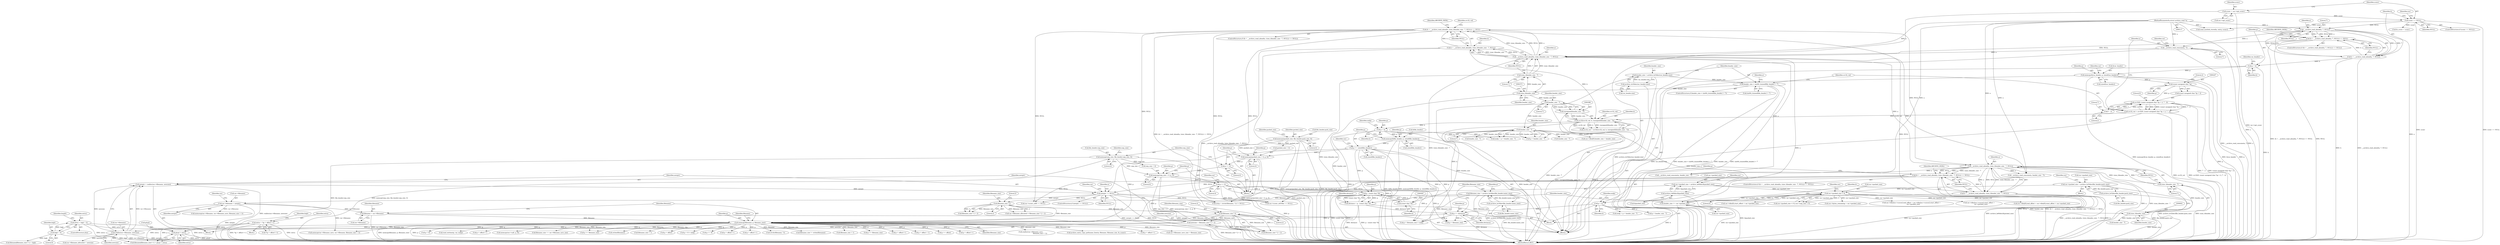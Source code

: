 digraph "0_libarchive_bfcfe6f04ed20db2504db8a254d1f40a1d84eb28_0@array" {
"1000919" [label="(Call,p[cp] + extra)"];
"1000700" [label="(Call,memcpy(filename, p, filename_size))"];
"1000695" [label="(Call,filename = rar->filename)"];
"1000685" [label="(Call,rar->filename = newptr)"];
"1000672" [label="(Call,newptr == NULL)"];
"1000664" [label="(Call,newptr = realloc(rar->filename, newsize))"];
"1000666" [label="(Call,realloc(rar->filename, newsize))"];
"1000657" [label="(Call,newsize = filename_size * 2 + 2)"];
"1000660" [label="(Call,filename_size * 2)"];
"1000650" [label="(Call,filename_size * 2)"];
"1000622" [label="(Call,filename_size = archive_le16dec(file_header.name_size))"];
"1000624" [label="(Call,archive_le16dec(file_header.name_size))"];
"1000366" [label="(Call,(h = __archive_read_ahead(a, (size_t)header_size - 7, NULL)) == NULL)"];
"1000367" [label="(Call,h = __archive_read_ahead(a, (size_t)header_size - 7, NULL))"];
"1000369" [label="(Call,__archive_read_ahead(a, (size_t)header_size - 7, NULL))"];
"1000253" [label="(Call,__archive_read_consume(a, 7))"];
"1000192" [label="(Call,__archive_read_ahead(a, 7, NULL))"];
"1000118" [label="(MethodParameterIn,struct archive_read *a)"];
"1000159" [label="(Call,sconv == NULL)"];
"1000153" [label="(Call,sconv = rar->opt_sconv)"];
"1000371" [label="(Call,(size_t)header_size - 7)"];
"1000372" [label="(Call,(size_t)header_size)"];
"1000223" [label="(Call,header_size < (int64_t)sizeof(file_header) + 7)"];
"1000216" [label="(Call,header_size = archive_le16dec(rar_header.size))"];
"1000218" [label="(Call,archive_le16dec(rar_header.size))"];
"1000189" [label="(Call,(h = __archive_read_ahead(a, 7, NULL)) == NULL)"];
"1000190" [label="(Call,h = __archive_read_ahead(a, 7, NULL))"];
"1000595" [label="(Call,(h = __archive_read_ahead(a, (size_t)header_size - 7, NULL)) == NULL)"];
"1000596" [label="(Call,h = __archive_read_ahead(a, (size_t)header_size - 7, NULL))"];
"1000598" [label="(Call,__archive_read_ahead(a, (size_t)header_size - 7, NULL))"];
"1000600" [label="(Call,(size_t)header_size - 7)"];
"1000601" [label="(Call,(size_t)header_size)"];
"1000589" [label="(Call,header_size += rar->packed_size)"];
"1000549" [label="(Call,rar->packed_size < 0)"];
"1000515" [label="(Call,rar->packed_size = archive_le64dec(&packed_size))"];
"1000519" [label="(Call,archive_le64dec(&packed_size))"];
"1000531" [label="(Call,rar->packed_size = archive_le32dec(file_header.pack_size))"];
"1000535" [label="(Call,archive_le32dec(file_header.pack_size))"];
"1000416" [label="(Call,header_size - 7)"];
"1000387" [label="(Call,header_size - 7)"];
"1000512" [label="(Call,p += 4)"];
"1000506" [label="(Call,memcpy(unp_size + 4, p, 4))"];
"1000500" [label="(Call,memcpy(unp_size, file_header.unp_size, 4))"];
"1000497" [label="(Call,p += 4)"];
"1000491" [label="(Call,memcpy(packed_size + 4, p, 4))"];
"1000485" [label="(Call,memcpy(packed_size, file_header.pack_size, 4))"];
"1000425" [label="(Call,p += sizeof(file_header))"];
"1000419" [label="(Call,memcpy(&file_header, p, sizeof(file_header)))"];
"1000409" [label="(Call,p = h)"];
"1000382" [label="(Call,crc32(crc32_val, h, (unsigned)(header_size - 7)))"];
"1000241" [label="(Call,crc32_val = crc32(0, (const unsigned char *)p + 2, 7 - 2))"];
"1000243" [label="(Call,crc32(0, (const unsigned char *)p + 2, 7 - 2))"];
"1000246" [label="(Call,(const unsigned char *)p)"];
"1000202" [label="(Call,memcpy(&rar_header, p, sizeof(rar_header)))"];
"1000199" [label="(Call,p = h)"];
"1000250" [label="(Call,7 - 2)"];
"1000385" [label="(Call,(unsigned)(header_size - 7))"];
"1000619" [label="(Call,p += distance)"];
"1000582" [label="(Call,distance = p - (const char *)h)"];
"1000584" [label="(Call,p - (const char *)h)"];
"1000586" [label="(Call,(const char *)h)"];
"1000609" [label="(Call,p = h)"];
"1000883" [label="(Call,extra = high = 0)"];
"1000885" [label="(Call,high = 0)"];
"1000870" [label="(Call,extra = *(p + offset++))"];
"1000519" [label="(Call,archive_le64dec(&packed_size))"];
"1000953" [label="(Call,rar->sconv_utf16be == NULL)"];
"1000666" [label="(Call,realloc(rar->filename, newsize))"];
"1000498" [label="(Identifier,p)"];
"1000195" [label="(Identifier,NULL)"];
"1000600" [label="(Call,(size_t)header_size - 7)"];
"1000204" [label="(Identifier,rar_header)"];
"1000622" [label="(Call,filename_size = archive_le16dec(file_header.name_size))"];
"1000414" [label="(Call,p + header_size - 7)"];
"1000431" [label="(Identifier,rar)"];
"1000869" [label="(Block,)"];
"1000706" [label="(Identifier,filename)"];
"1000583" [label="(Identifier,distance)"];
"1000775" [label="(Call,p + offset++)"];
"1001090" [label="(Call,memcmp(rar->filename, rar->filename_save, filename_size + 1))"];
"1000225" [label="(Call,(int64_t)sizeof(file_header) + 7)"];
"1000382" [label="(Call,crc32(crc32_val, h, (unsigned)(header_size - 7)))"];
"1001103" [label="(Call,header_size - 7)"];
"1000649" [label="(Call,filename_size * 2 + 2)"];
"1000884" [label="(Identifier,extra)"];
"1000604" [label="(Literal,7)"];
"1000883" [label="(Call,extra = high = 0)"];
"1001067" [label="(Call,strchr(filename, '\\'))"];
"1000717" [label="(Call,filename_size != strlen(filename))"];
"1000659" [label="(Call,filename_size * 2 + 2)"];
"1000653" [label="(Literal,2)"];
"1000251" [label="(Literal,7)"];
"1001266" [label="(Call,filename_size + 1)"];
"1000665" [label="(Identifier,newptr)"];
"1000196" [label="(Identifier,NULL)"];
"1000248" [label="(Identifier,p)"];
"1000585" [label="(Identifier,p)"];
"1000242" [label="(Identifier,crc32_val)"];
"1000194" [label="(Literal,7)"];
"1000219" [label="(Call,rar_header.size)"];
"1001055" [label="(Call,p += filename_size)"];
"1000198" [label="(Identifier,ARCHIVE_FATAL)"];
"1000580" [label="(Block,)"];
"1000882" [label="(ControlStructure,else)"];
"1000423" [label="(Call,sizeof(file_header))"];
"1000624" [label="(Call,archive_le16dec(file_header.name_size))"];
"1000260" [label="(Identifier,rar)"];
"1000603" [label="(Identifier,header_size)"];
"1000524" [label="(Identifier,rar)"];
"1000419" [label="(Call,memcpy(&file_header, p, sizeof(file_header)))"];
"1000823" [label="(Call,p + offset++)"];
"1000417" [label="(Identifier,header_size)"];
"1000388" [label="(Identifier,header_size)"];
"1000835" [label="(Call,p + offset + 1)"];
"1000689" [label="(Identifier,newptr)"];
"1000490" [label="(Literal,4)"];
"1000253" [label="(Call,__archive_read_consume(a, 7))"];
"1000188" [label="(ControlStructure,if ((h = __archive_read_ahead(a, 7, NULL)) == NULL))"];
"1000485" [label="(Call,memcpy(packed_size, file_header.pack_size, 4))"];
"1001007" [label="(Call,p += offset)"];
"1001075" [label="(Call,p += filename_size)"];
"1000654" [label="(Block,)"];
"1000870" [label="(Call,extra = *(p + offset++))"];
"1000596" [label="(Call,h = __archive_read_ahead(a, (size_t)header_size - 7, NULL))"];
"1000384" [label="(Identifier,h)"];
"1001674" [label="(Call,archive_entry_copy_pathname_l(entry, filename, filename_size, fn_sconv))"];
"1000377" [label="(Identifier,NULL)"];
"1000749" [label="(Call,p + offset++)"];
"1000154" [label="(Identifier,sconv)"];
"1000224" [label="(Identifier,header_size)"];
"1000700" [label="(Call,memcpy(filename, p, filename_size))"];
"1000368" [label="(Identifier,h)"];
"1000692" [label="(Identifier,rar)"];
"1000387" [label="(Call,header_size - 7)"];
"1000549" [label="(Call,rar->packed_size < 0)"];
"1000427" [label="(Call,sizeof(file_header))"];
"1001279" [label="(Call,rar->filename_save_size = filename_size)"];
"1001360" [label="(Call,p + 8)"];
"1000367" [label="(Call,h = __archive_read_ahead(a, (size_t)header_size - 7, NULL))"];
"1000595" [label="(Call,(h = __archive_read_ahead(a, (size_t)header_size - 7, NULL)) == NULL)"];
"1000530" [label="(Block,)"];
"1000594" [label="(ControlStructure,if ((h = __archive_read_ahead(a, (size_t)header_size - 7, NULL)) == NULL))"];
"1000243" [label="(Call,crc32(0, (const unsigned char *)p + 2, 7 - 2))"];
"1000222" [label="(ControlStructure,if (header_size < (int64_t)sizeof(file_header) + 7))"];
"1000121" [label="(Block,)"];
"1000651" [label="(Identifier,filename_size)"];
"1000193" [label="(Identifier,a)"];
"1000878" [label="(Identifier,high)"];
"1000492" [label="(Call,packed_size + 4)"];
"1000687" [label="(Identifier,rar)"];
"1000616" [label="(Call,header_size - 7)"];
"1000588" [label="(Identifier,h)"];
"1001754" [label="(MethodReturn,RET)"];
"1000502" [label="(Call,file_header.unp_size)"];
"1000520" [label="(Call,&packed_size)"];
"1000584" [label="(Call,p - (const char *)h)"];
"1000496" [label="(Literal,4)"];
"1000486" [label="(Identifier,packed_size)"];
"1000216" [label="(Call,header_size = archive_le16dec(rar_header.size))"];
"1000508" [label="(Identifier,unp_size)"];
"1000664" [label="(Call,newptr = realloc(rar->filename, newsize))"];
"1000516" [label="(Call,rar->packed_size)"];
"1000690" [label="(Call,rar->filename_allocated = newsize)"];
"1000372" [label="(Call,(size_t)header_size)"];
"1000510" [label="(Identifier,p)"];
"1000623" [label="(Identifier,filename_size)"];
"1000536" [label="(Call,file_header.pack_size)"];
"1000512" [label="(Call,p += 4)"];
"1000805" [label="(Call,p + offset++)"];
"1000673" [label="(Identifier,newptr)"];
"1000702" [label="(Identifier,p)"];
"1000375" [label="(Literal,7)"];
"1001433" [label="(Call,rar->dbo[0].start_offset + rar->packed_size)"];
"1000532" [label="(Call,rar->packed_size)"];
"1000161" [label="(Identifier,NULL)"];
"1000619" [label="(Call,p += distance)"];
"1001064" [label="(Call,(strp = strchr(filename, '\\')) != NULL)"];
"1000548" [label="(Call,rar->packed_size < 0 || rar->unp_size < 0)"];
"1000652" [label="(Literal,2)"];
"1000531" [label="(Call,rar->packed_size = archive_le32dec(file_header.pack_size))"];
"1000606" [label="(Identifier,NULL)"];
"1000370" [label="(Identifier,a)"];
"1000514" [label="(Literal,4)"];
"1000620" [label="(Identifier,p)"];
"1000374" [label="(Identifier,header_size)"];
"1000155" [label="(Call,rar->opt_sconv)"];
"1000250" [label="(Call,7 - 2)"];
"1000203" [label="(Call,&rar_header)"];
"1001269" [label="(Call,memcpy(rar->filename_save, rar->filename, filename_size + 1))"];
"1000484" [label="(Block,)"];
"1000613" [label="(Identifier,endp)"];
"1000191" [label="(Identifier,h)"];
"1000861" [label="(Call,p + offset++)"];
"1000612" [label="(Call,endp = p + header_size - 7)"];
"1000685" [label="(Call,rar->filename = newptr)"];
"1000695" [label="(Call,filename = rar->filename)"];
"1000192" [label="(Call,__archive_read_ahead(a, 7, NULL))"];
"1000608" [label="(Identifier,ARCHIVE_FATAL)"];
"1000511" [label="(Literal,4)"];
"1000614" [label="(Call,p + header_size - 7)"];
"1000383" [label="(Identifier,crc32_val)"];
"1000650" [label="(Call,filename_size * 2)"];
"1000513" [label="(Identifier,p)"];
"1000206" [label="(Call,sizeof(rar_header))"];
"1000597" [label="(Identifier,h)"];
"1001312" [label="(Call,rar->dbo[0].header_size = header_size)"];
"1000908" [label="(Call,filename[filename_size++] = high)"];
"1000153" [label="(Call,sconv = rar->opt_sconv)"];
"1001013" [label="(Call,rar->sconv_utf8 == NULL)"];
"1000611" [label="(Identifier,h)"];
"1000661" [label="(Identifier,filename_size)"];
"1000703" [label="(Identifier,filename_size)"];
"1000701" [label="(Identifier,filename)"];
"1000663" [label="(Literal,2)"];
"1001262" [label="(Call,realloc(rar->filename_save,\n                                       filename_size + 1))"];
"1000667" [label="(Call,rar->filename)"];
"1000418" [label="(Literal,7)"];
"1000569" [label="(Call,rar->bytes_remaining = rar->packed_size)"];
"1000411" [label="(Identifier,h)"];
"1000158" [label="(ControlStructure,if (sconv == NULL))"];
"1000886" [label="(Identifier,high)"];
"1000872" [label="(Call,*(p + offset++))"];
"1001101" [label="(Call,__archive_read_consume(a, header_size - 7))"];
"1000218" [label="(Call,archive_le16dec(rar_header.size))"];
"1000914" [label="(Call,filename[filename_size++] = p[cp] + extra)"];
"1000380" [label="(Call,crc32_val = crc32(crc32_val, h, (unsigned)(header_size - 7)))"];
"1000672" [label="(Call,newptr == NULL)"];
"1000582" [label="(Call,distance = p - (const char *)h)"];
"1000365" [label="(ControlStructure,if ((h = __archive_read_ahead(a, (size_t)header_size - 7, NULL)) == NULL))"];
"1000245" [label="(Call,(const unsigned char *)p + 2)"];
"1001392" [label="(Call,read_exttime(p, rar, endp))"];
"1000645" [label="(Call,rar->filename_allocated < filename_size * 2 + 2)"];
"1000686" [label="(Call,rar->filename)"];
"1000629" [label="(Call,p + filename_size > endp)"];
"1000371" [label="(Call,(size_t)header_size - 7)"];
"1000920" [label="(Call,p[cp])"];
"1000235" [label="(Identifier,a)"];
"1000507" [label="(Call,unp_size + 4)"];
"1001409" [label="(Call,header_size - 7)"];
"1000118" [label="(MethodParameterIn,struct archive_read *a)"];
"1000420" [label="(Call,&file_header)"];
"1000873" [label="(Call,p + offset++)"];
"1000376" [label="(Identifier,NULL)"];
"1000885" [label="(Call,high = 0)"];
"1001374" [label="(Call,memcpy(rar->salt, p, 8))"];
"1000200" [label="(Identifier,p)"];
"1001216" [label="(Call,rar->dbo[rar->cursor].end_offset = rar->dbo[rar->cursor].start_offset +\n        rar->packed_size)"];
"1000662" [label="(Literal,2)"];
"1000630" [label="(Call,p + filename_size)"];
"1000369" [label="(Call,__archive_read_ahead(a, (size_t)header_size - 7, NULL))"];
"1000249" [label="(Literal,2)"];
"1000410" [label="(Identifier,p)"];
"1000244" [label="(Literal,0)"];
"1000426" [label="(Identifier,p)"];
"1001084" [label="(Call,filename_size == rar->filename_save_size)"];
"1001226" [label="(Call,rar->dbo[rar->cursor].start_offset +\n        rar->packed_size)"];
"1000487" [label="(Call,file_header.pack_size)"];
"1000166" [label="(Identifier,rar)"];
"1000500" [label="(Call,memcpy(unp_size, file_header.unp_size, 4))"];
"1000625" [label="(Call,file_header.name_size)"];
"1000601" [label="(Call,(size_t)header_size)"];
"1000631" [label="(Identifier,p)"];
"1000505" [label="(Literal,4)"];
"1000409" [label="(Call,p = h)"];
"1000389" [label="(Literal,7)"];
"1000246" [label="(Call,(const unsigned char *)p)"];
"1000190" [label="(Call,h = __archive_read_ahead(a, 7, NULL))"];
"1000416" [label="(Call,header_size - 7)"];
"1001425" [label="(Call,rar->dbo[0].end_offset = rar->dbo[0].start_offset + rar->packed_size)"];
"1001407" [label="(Call,__archive_read_consume(a, header_size - 7))"];
"1000379" [label="(Identifier,ARCHIVE_FATAL)"];
"1000160" [label="(Identifier,sconv)"];
"1000871" [label="(Identifier,extra)"];
"1000425" [label="(Call,p += sizeof(file_header))"];
"1000241" [label="(Call,crc32_val = crc32(0, (const unsigned char *)p + 2, 7 - 2))"];
"1000223" [label="(Call,header_size < (int64_t)sizeof(file_header) + 7)"];
"1000381" [label="(Identifier,crc32_val)"];
"1000719" [label="(Call,strlen(filename))"];
"1000590" [label="(Identifier,header_size)"];
"1000413" [label="(Identifier,endp)"];
"1000674" [label="(Identifier,NULL)"];
"1000556" [label="(Identifier,rar)"];
"1000541" [label="(Identifier,rar)"];
"1000670" [label="(Identifier,newsize)"];
"1000517" [label="(Identifier,rar)"];
"1001276" [label="(Call,filename_size + 1)"];
"1000846" [label="(Call,p + offset)"];
"1000610" [label="(Identifier,p)"];
"1000495" [label="(Identifier,p)"];
"1000589" [label="(Call,header_size += rar->packed_size)"];
"1000255" [label="(Literal,7)"];
"1001359" [label="(Call,p + 8 > endp)"];
"1000671" [label="(ControlStructure,if (newptr == NULL))"];
"1000535" [label="(Call,archive_le32dec(file_header.pack_size))"];
"1000506" [label="(Call,memcpy(unp_size + 4, p, 4))"];
"1000201" [label="(Identifier,h)"];
"1000887" [label="(Literal,0)"];
"1000657" [label="(Call,newsize = filename_size * 2 + 2)"];
"1000553" [label="(Literal,0)"];
"1000412" [label="(Call,endp = p + header_size - 7)"];
"1000515" [label="(Call,rar->packed_size = archive_le64dec(&packed_size))"];
"1000202" [label="(Call,memcpy(&rar_header, p, sizeof(rar_header)))"];
"1000550" [label="(Call,rar->packed_size)"];
"1000919" [label="(Call,p[cp] + extra)"];
"1000598" [label="(Call,__archive_read_ahead(a, (size_t)header_size - 7, NULL))"];
"1000199" [label="(Call,p = h)"];
"1000491" [label="(Call,memcpy(packed_size + 4, p, 4))"];
"1000205" [label="(Identifier,p)"];
"1000605" [label="(Identifier,NULL)"];
"1000696" [label="(Identifier,filename)"];
"1000658" [label="(Identifier,newsize)"];
"1001380" [label="(Call,p += 8)"];
"1000609" [label="(Call,p = h)"];
"1000586" [label="(Call,(const char *)h)"];
"1000493" [label="(Identifier,packed_size)"];
"1001727" [label="(Call,read_symlink_stored(a, entry, sconv))"];
"1000660" [label="(Call,filename_size * 2)"];
"1000679" [label="(Identifier,a)"];
"1000210" [label="(Identifier,rar)"];
"1000599" [label="(Identifier,a)"];
"1000591" [label="(Call,rar->packed_size)"];
"1000501" [label="(Identifier,unp_size)"];
"1000497" [label="(Call,p += 4)"];
"1000159" [label="(Call,sconv == NULL)"];
"1000217" [label="(Identifier,header_size)"];
"1000252" [label="(Literal,2)"];
"1000366" [label="(Call,(h = __archive_read_ahead(a, (size_t)header_size - 7, NULL)) == NULL)"];
"1000254" [label="(Identifier,a)"];
"1001060" [label="(Call,fn_sconv = sconv)"];
"1000621" [label="(Identifier,distance)"];
"1000189" [label="(Call,(h = __archive_read_ahead(a, 7, NULL)) == NULL)"];
"1000385" [label="(Call,(unsigned)(header_size - 7))"];
"1000889" [label="(Identifier,length)"];
"1000697" [label="(Call,rar->filename)"];
"1000499" [label="(Literal,4)"];
"1000923" [label="(Identifier,extra)"];
"1000422" [label="(Identifier,p)"];
"1000919" -> "1000914"  [label="AST: "];
"1000919" -> "1000923"  [label="CFG: "];
"1000920" -> "1000919"  [label="AST: "];
"1000923" -> "1000919"  [label="AST: "];
"1000914" -> "1000919"  [label="CFG: "];
"1000919" -> "1001754"  [label="DDG: p[cp]"];
"1000919" -> "1001754"  [label="DDG: extra"];
"1000700" -> "1000919"  [label="DDG: p"];
"1000883" -> "1000919"  [label="DDG: extra"];
"1000870" -> "1000919"  [label="DDG: extra"];
"1000700" -> "1000121"  [label="AST: "];
"1000700" -> "1000703"  [label="CFG: "];
"1000701" -> "1000700"  [label="AST: "];
"1000702" -> "1000700"  [label="AST: "];
"1000703" -> "1000700"  [label="AST: "];
"1000706" -> "1000700"  [label="CFG: "];
"1000700" -> "1001754"  [label="DDG: memcpy(filename, p, filename_size)"];
"1000700" -> "1001754"  [label="DDG: p"];
"1000695" -> "1000700"  [label="DDG: filename"];
"1000512" -> "1000700"  [label="DDG: p"];
"1000425" -> "1000700"  [label="DDG: p"];
"1000619" -> "1000700"  [label="DDG: p"];
"1000650" -> "1000700"  [label="DDG: filename_size"];
"1000660" -> "1000700"  [label="DDG: filename_size"];
"1000700" -> "1000717"  [label="DDG: filename_size"];
"1000700" -> "1000719"  [label="DDG: filename"];
"1000700" -> "1000749"  [label="DDG: p"];
"1000700" -> "1000775"  [label="DDG: p"];
"1000700" -> "1000805"  [label="DDG: p"];
"1000700" -> "1000823"  [label="DDG: p"];
"1000700" -> "1000835"  [label="DDG: p"];
"1000700" -> "1000846"  [label="DDG: p"];
"1000700" -> "1000861"  [label="DDG: p"];
"1000700" -> "1000873"  [label="DDG: p"];
"1000700" -> "1000914"  [label="DDG: p"];
"1000700" -> "1001007"  [label="DDG: p"];
"1000700" -> "1001055"  [label="DDG: p"];
"1000700" -> "1001067"  [label="DDG: filename"];
"1000700" -> "1001075"  [label="DDG: filename_size"];
"1000700" -> "1001075"  [label="DDG: p"];
"1000700" -> "1001084"  [label="DDG: filename_size"];
"1000700" -> "1001262"  [label="DDG: filename_size"];
"1000700" -> "1001266"  [label="DDG: filename_size"];
"1000700" -> "1001269"  [label="DDG: filename_size"];
"1000700" -> "1001276"  [label="DDG: filename_size"];
"1000700" -> "1001279"  [label="DDG: filename_size"];
"1000700" -> "1001359"  [label="DDG: p"];
"1000700" -> "1001360"  [label="DDG: p"];
"1000700" -> "1001374"  [label="DDG: p"];
"1000700" -> "1001380"  [label="DDG: p"];
"1000700" -> "1001392"  [label="DDG: p"];
"1000700" -> "1001674"  [label="DDG: filename_size"];
"1000695" -> "1000121"  [label="AST: "];
"1000695" -> "1000697"  [label="CFG: "];
"1000696" -> "1000695"  [label="AST: "];
"1000697" -> "1000695"  [label="AST: "];
"1000701" -> "1000695"  [label="CFG: "];
"1000695" -> "1001754"  [label="DDG: rar->filename"];
"1000685" -> "1000695"  [label="DDG: rar->filename"];
"1000685" -> "1000654"  [label="AST: "];
"1000685" -> "1000689"  [label="CFG: "];
"1000686" -> "1000685"  [label="AST: "];
"1000689" -> "1000685"  [label="AST: "];
"1000692" -> "1000685"  [label="CFG: "];
"1000685" -> "1001754"  [label="DDG: newptr"];
"1000672" -> "1000685"  [label="DDG: newptr"];
"1000685" -> "1001090"  [label="DDG: rar->filename"];
"1000685" -> "1001269"  [label="DDG: rar->filename"];
"1000672" -> "1000671"  [label="AST: "];
"1000672" -> "1000674"  [label="CFG: "];
"1000673" -> "1000672"  [label="AST: "];
"1000674" -> "1000672"  [label="AST: "];
"1000679" -> "1000672"  [label="CFG: "];
"1000687" -> "1000672"  [label="CFG: "];
"1000672" -> "1001754"  [label="DDG: newptr == NULL"];
"1000672" -> "1001754"  [label="DDG: NULL"];
"1000672" -> "1001754"  [label="DDG: newptr"];
"1000664" -> "1000672"  [label="DDG: newptr"];
"1000366" -> "1000672"  [label="DDG: NULL"];
"1000595" -> "1000672"  [label="DDG: NULL"];
"1000672" -> "1000953"  [label="DDG: NULL"];
"1000672" -> "1001013"  [label="DDG: NULL"];
"1000672" -> "1001064"  [label="DDG: NULL"];
"1000664" -> "1000654"  [label="AST: "];
"1000664" -> "1000666"  [label="CFG: "];
"1000665" -> "1000664"  [label="AST: "];
"1000666" -> "1000664"  [label="AST: "];
"1000673" -> "1000664"  [label="CFG: "];
"1000664" -> "1001754"  [label="DDG: realloc(rar->filename, newsize)"];
"1000666" -> "1000664"  [label="DDG: rar->filename"];
"1000666" -> "1000664"  [label="DDG: newsize"];
"1000666" -> "1000670"  [label="CFG: "];
"1000667" -> "1000666"  [label="AST: "];
"1000670" -> "1000666"  [label="AST: "];
"1000666" -> "1001754"  [label="DDG: newsize"];
"1000666" -> "1001754"  [label="DDG: rar->filename"];
"1000657" -> "1000666"  [label="DDG: newsize"];
"1000666" -> "1000690"  [label="DDG: newsize"];
"1000657" -> "1000654"  [label="AST: "];
"1000657" -> "1000659"  [label="CFG: "];
"1000658" -> "1000657"  [label="AST: "];
"1000659" -> "1000657"  [label="AST: "];
"1000665" -> "1000657"  [label="CFG: "];
"1000657" -> "1001754"  [label="DDG: filename_size * 2 + 2"];
"1000660" -> "1000657"  [label="DDG: filename_size"];
"1000660" -> "1000657"  [label="DDG: 2"];
"1000660" -> "1000659"  [label="AST: "];
"1000660" -> "1000662"  [label="CFG: "];
"1000661" -> "1000660"  [label="AST: "];
"1000662" -> "1000660"  [label="AST: "];
"1000663" -> "1000660"  [label="CFG: "];
"1000660" -> "1001754"  [label="DDG: filename_size"];
"1000660" -> "1000659"  [label="DDG: filename_size"];
"1000660" -> "1000659"  [label="DDG: 2"];
"1000650" -> "1000660"  [label="DDG: filename_size"];
"1000650" -> "1000649"  [label="AST: "];
"1000650" -> "1000652"  [label="CFG: "];
"1000651" -> "1000650"  [label="AST: "];
"1000652" -> "1000650"  [label="AST: "];
"1000653" -> "1000650"  [label="CFG: "];
"1000650" -> "1000645"  [label="DDG: filename_size"];
"1000650" -> "1000645"  [label="DDG: 2"];
"1000650" -> "1000649"  [label="DDG: filename_size"];
"1000650" -> "1000649"  [label="DDG: 2"];
"1000622" -> "1000650"  [label="DDG: filename_size"];
"1000622" -> "1000121"  [label="AST: "];
"1000622" -> "1000624"  [label="CFG: "];
"1000623" -> "1000622"  [label="AST: "];
"1000624" -> "1000622"  [label="AST: "];
"1000631" -> "1000622"  [label="CFG: "];
"1000622" -> "1001754"  [label="DDG: archive_le16dec(file_header.name_size)"];
"1000624" -> "1000622"  [label="DDG: file_header.name_size"];
"1000622" -> "1000629"  [label="DDG: filename_size"];
"1000622" -> "1000630"  [label="DDG: filename_size"];
"1000624" -> "1000625"  [label="CFG: "];
"1000625" -> "1000624"  [label="AST: "];
"1000624" -> "1001754"  [label="DDG: file_header.name_size"];
"1000366" -> "1000365"  [label="AST: "];
"1000366" -> "1000377"  [label="CFG: "];
"1000367" -> "1000366"  [label="AST: "];
"1000377" -> "1000366"  [label="AST: "];
"1000379" -> "1000366"  [label="CFG: "];
"1000381" -> "1000366"  [label="CFG: "];
"1000366" -> "1001754"  [label="DDG: NULL"];
"1000366" -> "1001754"  [label="DDG: (h = __archive_read_ahead(a, (size_t)header_size - 7, NULL)) == NULL"];
"1000367" -> "1000366"  [label="DDG: h"];
"1000369" -> "1000366"  [label="DDG: a"];
"1000369" -> "1000366"  [label="DDG: (size_t)header_size - 7"];
"1000369" -> "1000366"  [label="DDG: NULL"];
"1000366" -> "1000598"  [label="DDG: NULL"];
"1000366" -> "1000953"  [label="DDG: NULL"];
"1000366" -> "1001013"  [label="DDG: NULL"];
"1000366" -> "1001064"  [label="DDG: NULL"];
"1000367" -> "1000369"  [label="CFG: "];
"1000368" -> "1000367"  [label="AST: "];
"1000369" -> "1000367"  [label="AST: "];
"1000377" -> "1000367"  [label="CFG: "];
"1000367" -> "1001754"  [label="DDG: __archive_read_ahead(a, (size_t)header_size - 7, NULL)"];
"1000367" -> "1001754"  [label="DDG: h"];
"1000369" -> "1000367"  [label="DDG: a"];
"1000369" -> "1000367"  [label="DDG: (size_t)header_size - 7"];
"1000369" -> "1000367"  [label="DDG: NULL"];
"1000367" -> "1000382"  [label="DDG: h"];
"1000369" -> "1000376"  [label="CFG: "];
"1000370" -> "1000369"  [label="AST: "];
"1000371" -> "1000369"  [label="AST: "];
"1000376" -> "1000369"  [label="AST: "];
"1000369" -> "1001754"  [label="DDG: a"];
"1000369" -> "1001754"  [label="DDG: (size_t)header_size - 7"];
"1000253" -> "1000369"  [label="DDG: a"];
"1000118" -> "1000369"  [label="DDG: a"];
"1000371" -> "1000369"  [label="DDG: (size_t)header_size"];
"1000371" -> "1000369"  [label="DDG: 7"];
"1000189" -> "1000369"  [label="DDG: NULL"];
"1000369" -> "1000598"  [label="DDG: a"];
"1000369" -> "1001101"  [label="DDG: a"];
"1000369" -> "1001407"  [label="DDG: a"];
"1000253" -> "1000121"  [label="AST: "];
"1000253" -> "1000255"  [label="CFG: "];
"1000254" -> "1000253"  [label="AST: "];
"1000255" -> "1000253"  [label="AST: "];
"1000260" -> "1000253"  [label="CFG: "];
"1000253" -> "1001754"  [label="DDG: __archive_read_consume(a, 7)"];
"1000253" -> "1001754"  [label="DDG: a"];
"1000192" -> "1000253"  [label="DDG: a"];
"1000118" -> "1000253"  [label="DDG: a"];
"1000192" -> "1000190"  [label="AST: "];
"1000192" -> "1000195"  [label="CFG: "];
"1000193" -> "1000192"  [label="AST: "];
"1000194" -> "1000192"  [label="AST: "];
"1000195" -> "1000192"  [label="AST: "];
"1000190" -> "1000192"  [label="CFG: "];
"1000192" -> "1001754"  [label="DDG: a"];
"1000192" -> "1000189"  [label="DDG: a"];
"1000192" -> "1000189"  [label="DDG: 7"];
"1000192" -> "1000189"  [label="DDG: NULL"];
"1000192" -> "1000190"  [label="DDG: a"];
"1000192" -> "1000190"  [label="DDG: 7"];
"1000192" -> "1000190"  [label="DDG: NULL"];
"1000118" -> "1000192"  [label="DDG: a"];
"1000159" -> "1000192"  [label="DDG: NULL"];
"1000118" -> "1000117"  [label="AST: "];
"1000118" -> "1001754"  [label="DDG: a"];
"1000118" -> "1000598"  [label="DDG: a"];
"1000118" -> "1001101"  [label="DDG: a"];
"1000118" -> "1001407"  [label="DDG: a"];
"1000118" -> "1001727"  [label="DDG: a"];
"1000159" -> "1000158"  [label="AST: "];
"1000159" -> "1000161"  [label="CFG: "];
"1000160" -> "1000159"  [label="AST: "];
"1000161" -> "1000159"  [label="AST: "];
"1000166" -> "1000159"  [label="CFG: "];
"1000191" -> "1000159"  [label="CFG: "];
"1000159" -> "1001754"  [label="DDG: sconv == NULL"];
"1000159" -> "1001754"  [label="DDG: sconv"];
"1000153" -> "1000159"  [label="DDG: sconv"];
"1000159" -> "1001060"  [label="DDG: sconv"];
"1000159" -> "1001727"  [label="DDG: sconv"];
"1000153" -> "1000121"  [label="AST: "];
"1000153" -> "1000155"  [label="CFG: "];
"1000154" -> "1000153"  [label="AST: "];
"1000155" -> "1000153"  [label="AST: "];
"1000160" -> "1000153"  [label="CFG: "];
"1000153" -> "1001754"  [label="DDG: rar->opt_sconv"];
"1000371" -> "1000375"  [label="CFG: "];
"1000372" -> "1000371"  [label="AST: "];
"1000375" -> "1000371"  [label="AST: "];
"1000376" -> "1000371"  [label="CFG: "];
"1000371" -> "1001754"  [label="DDG: (size_t)header_size"];
"1000372" -> "1000371"  [label="DDG: header_size"];
"1000372" -> "1000374"  [label="CFG: "];
"1000373" -> "1000372"  [label="AST: "];
"1000374" -> "1000372"  [label="AST: "];
"1000375" -> "1000372"  [label="CFG: "];
"1000372" -> "1001754"  [label="DDG: header_size"];
"1000223" -> "1000372"  [label="DDG: header_size"];
"1000372" -> "1000387"  [label="DDG: header_size"];
"1000223" -> "1000222"  [label="AST: "];
"1000223" -> "1000225"  [label="CFG: "];
"1000224" -> "1000223"  [label="AST: "];
"1000225" -> "1000223"  [label="AST: "];
"1000235" -> "1000223"  [label="CFG: "];
"1000242" -> "1000223"  [label="CFG: "];
"1000223" -> "1001754"  [label="DDG: (int64_t)sizeof(file_header) + 7"];
"1000223" -> "1001754"  [label="DDG: header_size < (int64_t)sizeof(file_header) + 7"];
"1000223" -> "1001754"  [label="DDG: header_size"];
"1000216" -> "1000223"  [label="DDG: header_size"];
"1000216" -> "1000121"  [label="AST: "];
"1000216" -> "1000218"  [label="CFG: "];
"1000217" -> "1000216"  [label="AST: "];
"1000218" -> "1000216"  [label="AST: "];
"1000224" -> "1000216"  [label="CFG: "];
"1000216" -> "1001754"  [label="DDG: archive_le16dec(rar_header.size)"];
"1000218" -> "1000216"  [label="DDG: rar_header.size"];
"1000218" -> "1000219"  [label="CFG: "];
"1000219" -> "1000218"  [label="AST: "];
"1000218" -> "1001754"  [label="DDG: rar_header.size"];
"1000189" -> "1000188"  [label="AST: "];
"1000189" -> "1000196"  [label="CFG: "];
"1000190" -> "1000189"  [label="AST: "];
"1000196" -> "1000189"  [label="AST: "];
"1000198" -> "1000189"  [label="CFG: "];
"1000200" -> "1000189"  [label="CFG: "];
"1000189" -> "1001754"  [label="DDG: (h = __archive_read_ahead(a, 7, NULL)) == NULL"];
"1000189" -> "1001754"  [label="DDG: NULL"];
"1000190" -> "1000189"  [label="DDG: h"];
"1000191" -> "1000190"  [label="AST: "];
"1000196" -> "1000190"  [label="CFG: "];
"1000190" -> "1001754"  [label="DDG: h"];
"1000190" -> "1001754"  [label="DDG: __archive_read_ahead(a, 7, NULL)"];
"1000190" -> "1000199"  [label="DDG: h"];
"1000595" -> "1000594"  [label="AST: "];
"1000595" -> "1000606"  [label="CFG: "];
"1000596" -> "1000595"  [label="AST: "];
"1000606" -> "1000595"  [label="AST: "];
"1000608" -> "1000595"  [label="CFG: "];
"1000610" -> "1000595"  [label="CFG: "];
"1000595" -> "1001754"  [label="DDG: (h = __archive_read_ahead(a, (size_t)header_size - 7, NULL)) == NULL"];
"1000595" -> "1001754"  [label="DDG: NULL"];
"1000596" -> "1000595"  [label="DDG: h"];
"1000598" -> "1000595"  [label="DDG: a"];
"1000598" -> "1000595"  [label="DDG: (size_t)header_size - 7"];
"1000598" -> "1000595"  [label="DDG: NULL"];
"1000595" -> "1000953"  [label="DDG: NULL"];
"1000595" -> "1001013"  [label="DDG: NULL"];
"1000595" -> "1001064"  [label="DDG: NULL"];
"1000596" -> "1000598"  [label="CFG: "];
"1000597" -> "1000596"  [label="AST: "];
"1000598" -> "1000596"  [label="AST: "];
"1000606" -> "1000596"  [label="CFG: "];
"1000596" -> "1001754"  [label="DDG: __archive_read_ahead(a, (size_t)header_size - 7, NULL)"];
"1000596" -> "1001754"  [label="DDG: h"];
"1000598" -> "1000596"  [label="DDG: a"];
"1000598" -> "1000596"  [label="DDG: (size_t)header_size - 7"];
"1000598" -> "1000596"  [label="DDG: NULL"];
"1000596" -> "1000609"  [label="DDG: h"];
"1000598" -> "1000605"  [label="CFG: "];
"1000599" -> "1000598"  [label="AST: "];
"1000600" -> "1000598"  [label="AST: "];
"1000605" -> "1000598"  [label="AST: "];
"1000598" -> "1001754"  [label="DDG: a"];
"1000598" -> "1001754"  [label="DDG: (size_t)header_size - 7"];
"1000600" -> "1000598"  [label="DDG: (size_t)header_size"];
"1000600" -> "1000598"  [label="DDG: 7"];
"1000598" -> "1001101"  [label="DDG: a"];
"1000598" -> "1001407"  [label="DDG: a"];
"1000600" -> "1000604"  [label="CFG: "];
"1000601" -> "1000600"  [label="AST: "];
"1000604" -> "1000600"  [label="AST: "];
"1000605" -> "1000600"  [label="CFG: "];
"1000600" -> "1001754"  [label="DDG: (size_t)header_size"];
"1000601" -> "1000600"  [label="DDG: header_size"];
"1000601" -> "1000603"  [label="CFG: "];
"1000602" -> "1000601"  [label="AST: "];
"1000603" -> "1000601"  [label="AST: "];
"1000604" -> "1000601"  [label="CFG: "];
"1000601" -> "1001754"  [label="DDG: header_size"];
"1000589" -> "1000601"  [label="DDG: header_size"];
"1000601" -> "1000616"  [label="DDG: header_size"];
"1000589" -> "1000580"  [label="AST: "];
"1000589" -> "1000591"  [label="CFG: "];
"1000590" -> "1000589"  [label="AST: "];
"1000591" -> "1000589"  [label="AST: "];
"1000597" -> "1000589"  [label="CFG: "];
"1000589" -> "1001754"  [label="DDG: rar->packed_size"];
"1000549" -> "1000589"  [label="DDG: rar->packed_size"];
"1000416" -> "1000589"  [label="DDG: header_size"];
"1000549" -> "1000548"  [label="AST: "];
"1000549" -> "1000553"  [label="CFG: "];
"1000550" -> "1000549"  [label="AST: "];
"1000553" -> "1000549"  [label="AST: "];
"1000556" -> "1000549"  [label="CFG: "];
"1000548" -> "1000549"  [label="CFG: "];
"1000549" -> "1001754"  [label="DDG: rar->packed_size"];
"1000549" -> "1000548"  [label="DDG: rar->packed_size"];
"1000549" -> "1000548"  [label="DDG: 0"];
"1000515" -> "1000549"  [label="DDG: rar->packed_size"];
"1000531" -> "1000549"  [label="DDG: rar->packed_size"];
"1000549" -> "1000569"  [label="DDG: rar->packed_size"];
"1000549" -> "1001216"  [label="DDG: rar->packed_size"];
"1000549" -> "1001226"  [label="DDG: rar->packed_size"];
"1000549" -> "1001425"  [label="DDG: rar->packed_size"];
"1000549" -> "1001433"  [label="DDG: rar->packed_size"];
"1000515" -> "1000484"  [label="AST: "];
"1000515" -> "1000519"  [label="CFG: "];
"1000516" -> "1000515"  [label="AST: "];
"1000519" -> "1000515"  [label="AST: "];
"1000524" -> "1000515"  [label="CFG: "];
"1000515" -> "1001754"  [label="DDG: archive_le64dec(&packed_size)"];
"1000519" -> "1000515"  [label="DDG: &packed_size"];
"1000519" -> "1000520"  [label="CFG: "];
"1000520" -> "1000519"  [label="AST: "];
"1000519" -> "1001754"  [label="DDG: &packed_size"];
"1000531" -> "1000530"  [label="AST: "];
"1000531" -> "1000535"  [label="CFG: "];
"1000532" -> "1000531"  [label="AST: "];
"1000535" -> "1000531"  [label="AST: "];
"1000541" -> "1000531"  [label="CFG: "];
"1000531" -> "1001754"  [label="DDG: archive_le32dec(file_header.pack_size)"];
"1000535" -> "1000531"  [label="DDG: file_header.pack_size"];
"1000535" -> "1000536"  [label="CFG: "];
"1000536" -> "1000535"  [label="AST: "];
"1000535" -> "1001754"  [label="DDG: file_header.pack_size"];
"1000416" -> "1000414"  [label="AST: "];
"1000416" -> "1000418"  [label="CFG: "];
"1000417" -> "1000416"  [label="AST: "];
"1000418" -> "1000416"  [label="AST: "];
"1000414" -> "1000416"  [label="CFG: "];
"1000416" -> "1001754"  [label="DDG: header_size"];
"1000416" -> "1000412"  [label="DDG: header_size"];
"1000416" -> "1000412"  [label="DDG: 7"];
"1000416" -> "1000414"  [label="DDG: header_size"];
"1000416" -> "1000414"  [label="DDG: 7"];
"1000387" -> "1000416"  [label="DDG: header_size"];
"1000416" -> "1001103"  [label="DDG: header_size"];
"1000416" -> "1001312"  [label="DDG: header_size"];
"1000416" -> "1001409"  [label="DDG: header_size"];
"1000387" -> "1000385"  [label="AST: "];
"1000387" -> "1000389"  [label="CFG: "];
"1000388" -> "1000387"  [label="AST: "];
"1000389" -> "1000387"  [label="AST: "];
"1000385" -> "1000387"  [label="CFG: "];
"1000387" -> "1001754"  [label="DDG: header_size"];
"1000387" -> "1000385"  [label="DDG: header_size"];
"1000387" -> "1000385"  [label="DDG: 7"];
"1000512" -> "1000484"  [label="AST: "];
"1000512" -> "1000514"  [label="CFG: "];
"1000513" -> "1000512"  [label="AST: "];
"1000514" -> "1000512"  [label="AST: "];
"1000517" -> "1000512"  [label="CFG: "];
"1000512" -> "1001754"  [label="DDG: p"];
"1000506" -> "1000512"  [label="DDG: p"];
"1000512" -> "1000584"  [label="DDG: p"];
"1000512" -> "1000629"  [label="DDG: p"];
"1000512" -> "1000630"  [label="DDG: p"];
"1000506" -> "1000484"  [label="AST: "];
"1000506" -> "1000511"  [label="CFG: "];
"1000507" -> "1000506"  [label="AST: "];
"1000510" -> "1000506"  [label="AST: "];
"1000511" -> "1000506"  [label="AST: "];
"1000513" -> "1000506"  [label="CFG: "];
"1000506" -> "1001754"  [label="DDG: memcpy(unp_size + 4, p, 4)"];
"1000506" -> "1001754"  [label="DDG: unp_size + 4"];
"1000500" -> "1000506"  [label="DDG: unp_size"];
"1000497" -> "1000506"  [label="DDG: p"];
"1000500" -> "1000484"  [label="AST: "];
"1000500" -> "1000505"  [label="CFG: "];
"1000501" -> "1000500"  [label="AST: "];
"1000502" -> "1000500"  [label="AST: "];
"1000505" -> "1000500"  [label="AST: "];
"1000508" -> "1000500"  [label="CFG: "];
"1000500" -> "1001754"  [label="DDG: file_header.unp_size"];
"1000500" -> "1001754"  [label="DDG: memcpy(unp_size, file_header.unp_size, 4)"];
"1000500" -> "1000507"  [label="DDG: unp_size"];
"1000497" -> "1000484"  [label="AST: "];
"1000497" -> "1000499"  [label="CFG: "];
"1000498" -> "1000497"  [label="AST: "];
"1000499" -> "1000497"  [label="AST: "];
"1000501" -> "1000497"  [label="CFG: "];
"1000491" -> "1000497"  [label="DDG: p"];
"1000491" -> "1000484"  [label="AST: "];
"1000491" -> "1000496"  [label="CFG: "];
"1000492" -> "1000491"  [label="AST: "];
"1000495" -> "1000491"  [label="AST: "];
"1000496" -> "1000491"  [label="AST: "];
"1000498" -> "1000491"  [label="CFG: "];
"1000491" -> "1001754"  [label="DDG: memcpy(packed_size + 4, p, 4)"];
"1000491" -> "1001754"  [label="DDG: packed_size + 4"];
"1000485" -> "1000491"  [label="DDG: packed_size"];
"1000425" -> "1000491"  [label="DDG: p"];
"1000485" -> "1000484"  [label="AST: "];
"1000485" -> "1000490"  [label="CFG: "];
"1000486" -> "1000485"  [label="AST: "];
"1000487" -> "1000485"  [label="AST: "];
"1000490" -> "1000485"  [label="AST: "];
"1000493" -> "1000485"  [label="CFG: "];
"1000485" -> "1001754"  [label="DDG: file_header.pack_size"];
"1000485" -> "1001754"  [label="DDG: memcpy(packed_size, file_header.pack_size, 4)"];
"1000485" -> "1000492"  [label="DDG: packed_size"];
"1000425" -> "1000121"  [label="AST: "];
"1000425" -> "1000427"  [label="CFG: "];
"1000426" -> "1000425"  [label="AST: "];
"1000427" -> "1000425"  [label="AST: "];
"1000431" -> "1000425"  [label="CFG: "];
"1000425" -> "1001754"  [label="DDG: p"];
"1000419" -> "1000425"  [label="DDG: p"];
"1000425" -> "1000584"  [label="DDG: p"];
"1000425" -> "1000629"  [label="DDG: p"];
"1000425" -> "1000630"  [label="DDG: p"];
"1000419" -> "1000121"  [label="AST: "];
"1000419" -> "1000423"  [label="CFG: "];
"1000420" -> "1000419"  [label="AST: "];
"1000422" -> "1000419"  [label="AST: "];
"1000423" -> "1000419"  [label="AST: "];
"1000426" -> "1000419"  [label="CFG: "];
"1000419" -> "1001754"  [label="DDG: &file_header"];
"1000419" -> "1001754"  [label="DDG: memcpy(&file_header, p, sizeof(file_header))"];
"1000409" -> "1000419"  [label="DDG: p"];
"1000409" -> "1000121"  [label="AST: "];
"1000409" -> "1000411"  [label="CFG: "];
"1000410" -> "1000409"  [label="AST: "];
"1000411" -> "1000409"  [label="AST: "];
"1000413" -> "1000409"  [label="CFG: "];
"1000409" -> "1001754"  [label="DDG: h"];
"1000382" -> "1000409"  [label="DDG: h"];
"1000409" -> "1000412"  [label="DDG: p"];
"1000409" -> "1000414"  [label="DDG: p"];
"1000382" -> "1000380"  [label="AST: "];
"1000382" -> "1000385"  [label="CFG: "];
"1000383" -> "1000382"  [label="AST: "];
"1000384" -> "1000382"  [label="AST: "];
"1000385" -> "1000382"  [label="AST: "];
"1000380" -> "1000382"  [label="CFG: "];
"1000382" -> "1001754"  [label="DDG: h"];
"1000382" -> "1001754"  [label="DDG: (unsigned)(header_size - 7)"];
"1000382" -> "1000380"  [label="DDG: crc32_val"];
"1000382" -> "1000380"  [label="DDG: h"];
"1000382" -> "1000380"  [label="DDG: (unsigned)(header_size - 7)"];
"1000241" -> "1000382"  [label="DDG: crc32_val"];
"1000385" -> "1000382"  [label="DDG: header_size - 7"];
"1000382" -> "1000586"  [label="DDG: h"];
"1000241" -> "1000121"  [label="AST: "];
"1000241" -> "1000243"  [label="CFG: "];
"1000242" -> "1000241"  [label="AST: "];
"1000243" -> "1000241"  [label="AST: "];
"1000254" -> "1000241"  [label="CFG: "];
"1000241" -> "1001754"  [label="DDG: crc32_val"];
"1000241" -> "1001754"  [label="DDG: crc32(0, (const unsigned char *)p + 2, 7 - 2)"];
"1000243" -> "1000241"  [label="DDG: 0"];
"1000243" -> "1000241"  [label="DDG: (const unsigned char *)p + 2"];
"1000243" -> "1000241"  [label="DDG: 7 - 2"];
"1000243" -> "1000250"  [label="CFG: "];
"1000244" -> "1000243"  [label="AST: "];
"1000245" -> "1000243"  [label="AST: "];
"1000250" -> "1000243"  [label="AST: "];
"1000243" -> "1001754"  [label="DDG: 7 - 2"];
"1000243" -> "1001754"  [label="DDG: (const unsigned char *)p + 2"];
"1000246" -> "1000243"  [label="DDG: p"];
"1000250" -> "1000243"  [label="DDG: 7"];
"1000250" -> "1000243"  [label="DDG: 2"];
"1000246" -> "1000245"  [label="AST: "];
"1000246" -> "1000248"  [label="CFG: "];
"1000247" -> "1000246"  [label="AST: "];
"1000248" -> "1000246"  [label="AST: "];
"1000249" -> "1000246"  [label="CFG: "];
"1000246" -> "1001754"  [label="DDG: p"];
"1000246" -> "1000245"  [label="DDG: p"];
"1000202" -> "1000246"  [label="DDG: p"];
"1000202" -> "1000121"  [label="AST: "];
"1000202" -> "1000206"  [label="CFG: "];
"1000203" -> "1000202"  [label="AST: "];
"1000205" -> "1000202"  [label="AST: "];
"1000206" -> "1000202"  [label="AST: "];
"1000210" -> "1000202"  [label="CFG: "];
"1000202" -> "1001754"  [label="DDG: &rar_header"];
"1000202" -> "1001754"  [label="DDG: p"];
"1000202" -> "1001754"  [label="DDG: memcpy(&rar_header, p, sizeof(rar_header))"];
"1000199" -> "1000202"  [label="DDG: p"];
"1000199" -> "1000121"  [label="AST: "];
"1000199" -> "1000201"  [label="CFG: "];
"1000200" -> "1000199"  [label="AST: "];
"1000201" -> "1000199"  [label="AST: "];
"1000204" -> "1000199"  [label="CFG: "];
"1000199" -> "1001754"  [label="DDG: h"];
"1000250" -> "1000252"  [label="CFG: "];
"1000251" -> "1000250"  [label="AST: "];
"1000252" -> "1000250"  [label="AST: "];
"1000386" -> "1000385"  [label="AST: "];
"1000385" -> "1001754"  [label="DDG: header_size - 7"];
"1000619" -> "1000580"  [label="AST: "];
"1000619" -> "1000621"  [label="CFG: "];
"1000620" -> "1000619"  [label="AST: "];
"1000621" -> "1000619"  [label="AST: "];
"1000623" -> "1000619"  [label="CFG: "];
"1000619" -> "1001754"  [label="DDG: distance"];
"1000582" -> "1000619"  [label="DDG: distance"];
"1000609" -> "1000619"  [label="DDG: p"];
"1000619" -> "1000629"  [label="DDG: p"];
"1000619" -> "1000630"  [label="DDG: p"];
"1000582" -> "1000580"  [label="AST: "];
"1000582" -> "1000584"  [label="CFG: "];
"1000583" -> "1000582"  [label="AST: "];
"1000584" -> "1000582"  [label="AST: "];
"1000590" -> "1000582"  [label="CFG: "];
"1000582" -> "1001754"  [label="DDG: distance"];
"1000582" -> "1001754"  [label="DDG: p - (const char *)h"];
"1000584" -> "1000582"  [label="DDG: p"];
"1000584" -> "1000582"  [label="DDG: (const char *)h"];
"1000584" -> "1000586"  [label="CFG: "];
"1000585" -> "1000584"  [label="AST: "];
"1000586" -> "1000584"  [label="AST: "];
"1000584" -> "1001754"  [label="DDG: (const char *)h"];
"1000584" -> "1001754"  [label="DDG: p"];
"1000586" -> "1000584"  [label="DDG: h"];
"1000586" -> "1000588"  [label="CFG: "];
"1000587" -> "1000586"  [label="AST: "];
"1000588" -> "1000586"  [label="AST: "];
"1000609" -> "1000580"  [label="AST: "];
"1000609" -> "1000611"  [label="CFG: "];
"1000610" -> "1000609"  [label="AST: "];
"1000611" -> "1000609"  [label="AST: "];
"1000613" -> "1000609"  [label="CFG: "];
"1000609" -> "1001754"  [label="DDG: h"];
"1000609" -> "1000612"  [label="DDG: p"];
"1000609" -> "1000614"  [label="DDG: p"];
"1000883" -> "1000882"  [label="AST: "];
"1000883" -> "1000885"  [label="CFG: "];
"1000884" -> "1000883"  [label="AST: "];
"1000885" -> "1000883"  [label="AST: "];
"1000889" -> "1000883"  [label="CFG: "];
"1000883" -> "1001754"  [label="DDG: extra"];
"1000885" -> "1000883"  [label="DDG: high"];
"1000883" -> "1000914"  [label="DDG: extra"];
"1000885" -> "1000887"  [label="CFG: "];
"1000886" -> "1000885"  [label="AST: "];
"1000887" -> "1000885"  [label="AST: "];
"1000885" -> "1001754"  [label="DDG: high"];
"1000885" -> "1000908"  [label="DDG: high"];
"1000870" -> "1000869"  [label="AST: "];
"1000870" -> "1000872"  [label="CFG: "];
"1000871" -> "1000870"  [label="AST: "];
"1000872" -> "1000870"  [label="AST: "];
"1000878" -> "1000870"  [label="CFG: "];
"1000870" -> "1001754"  [label="DDG: *(p + offset++)"];
"1000870" -> "1001754"  [label="DDG: extra"];
"1000870" -> "1000914"  [label="DDG: extra"];
}
